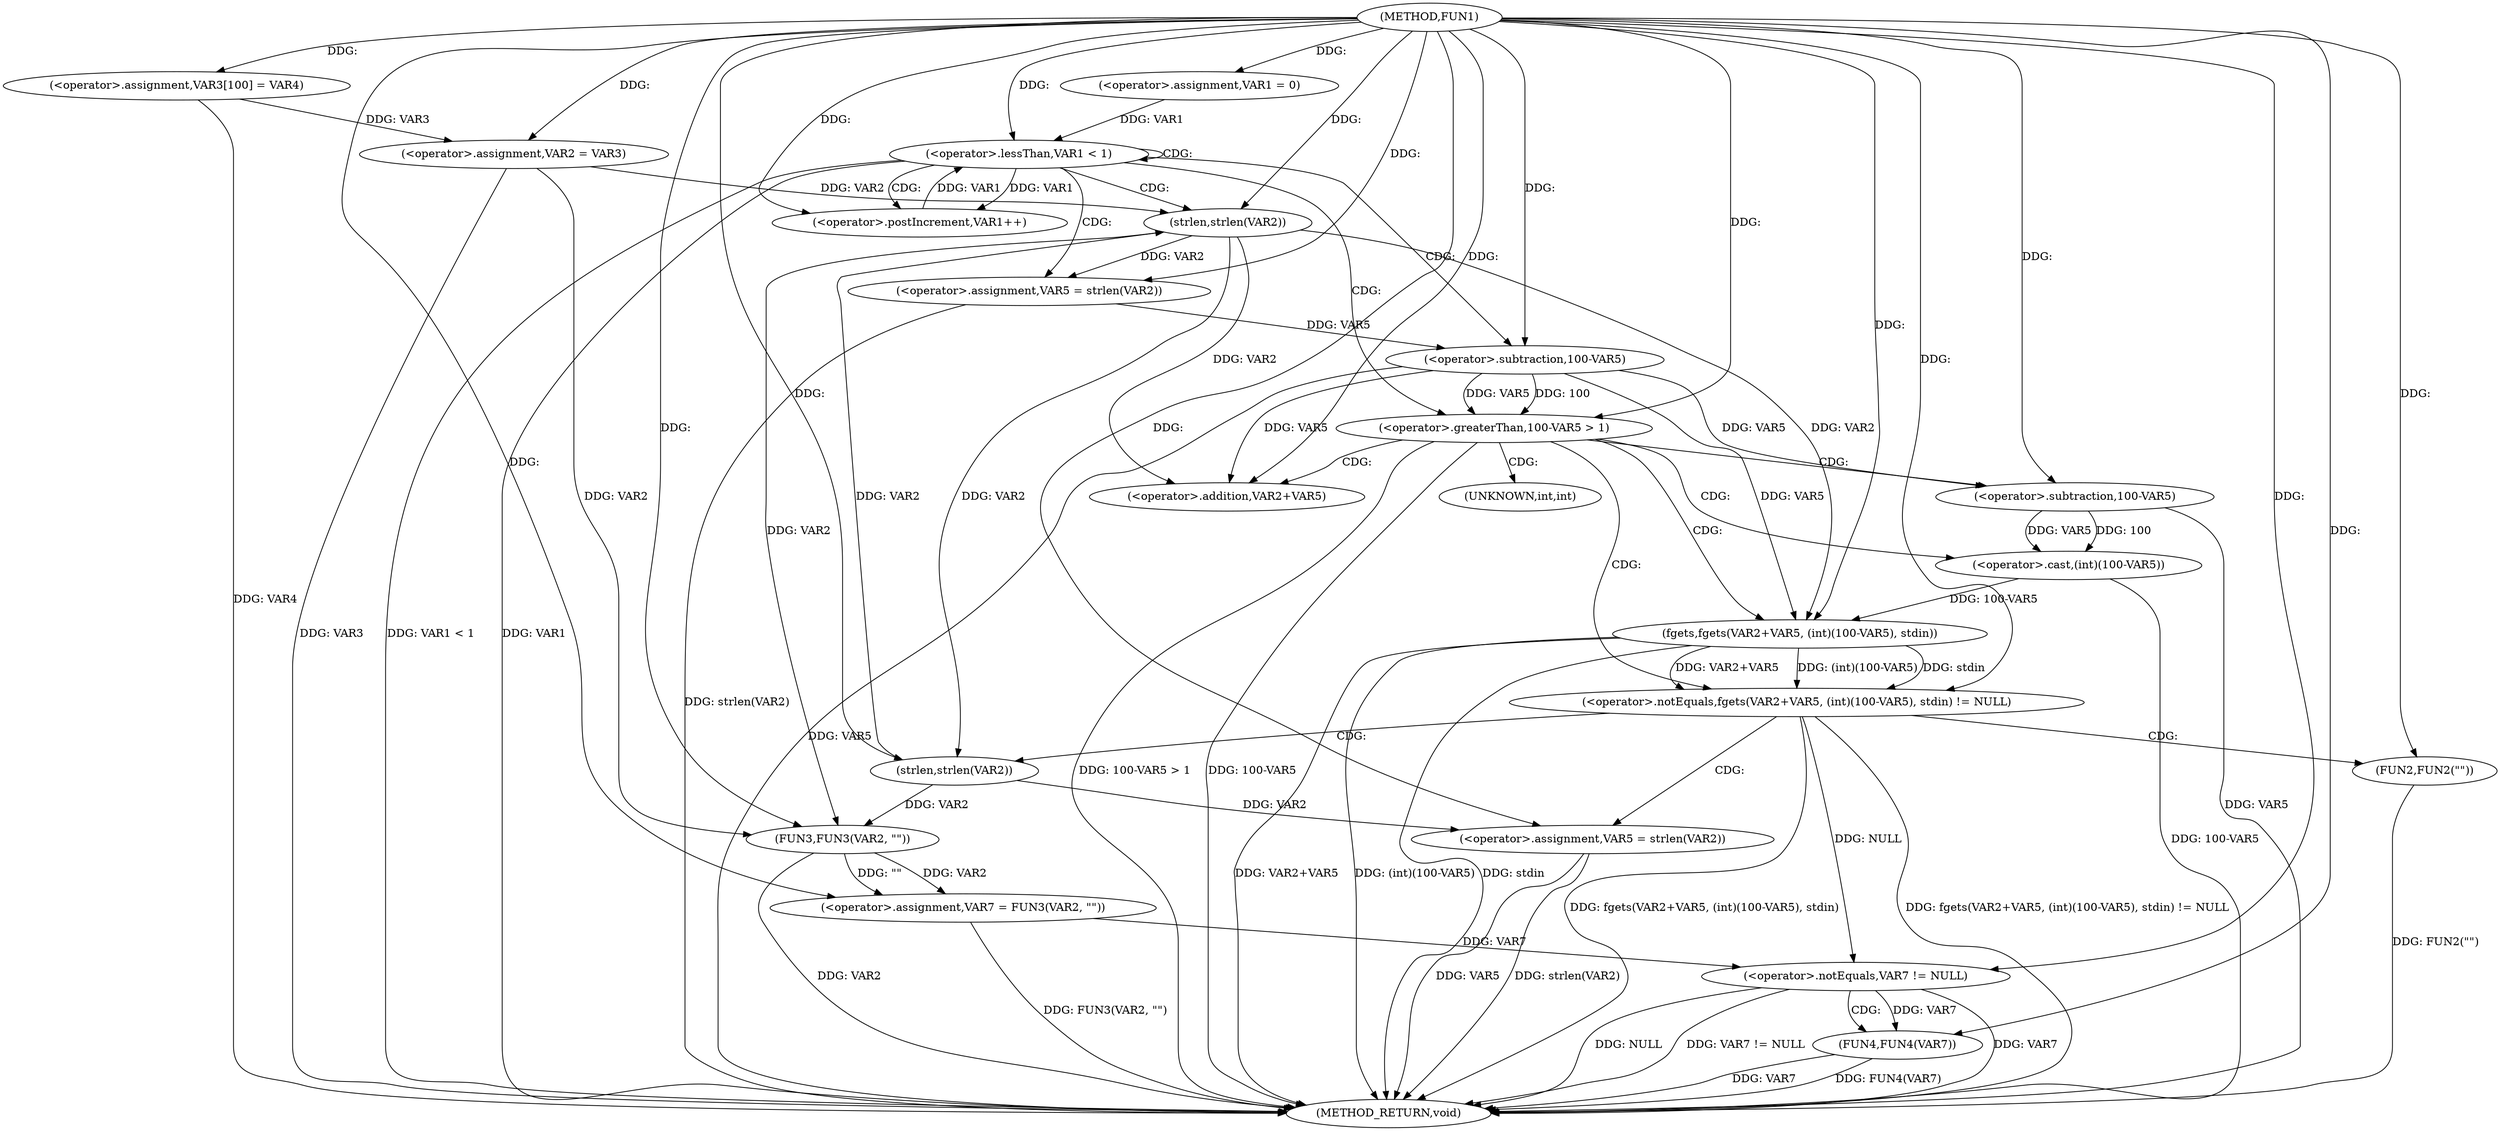 digraph FUN1 {  
"1000100" [label = "(METHOD,FUN1)" ]
"1000171" [label = "(METHOD_RETURN,void)" ]
"1000105" [label = "(<operator>.assignment,VAR3[100] = VAR4)" ]
"1000108" [label = "(<operator>.assignment,VAR2 = VAR3)" ]
"1000112" [label = "(<operator>.assignment,VAR1 = 0)" ]
"1000115" [label = "(<operator>.lessThan,VAR1 < 1)" ]
"1000118" [label = "(<operator>.postIncrement,VAR1++)" ]
"1000123" [label = "(<operator>.assignment,VAR5 = strlen(VAR2))" ]
"1000125" [label = "(strlen,strlen(VAR2))" ]
"1000128" [label = "(<operator>.greaterThan,100-VAR5 > 1)" ]
"1000129" [label = "(<operator>.subtraction,100-VAR5)" ]
"1000135" [label = "(<operator>.notEquals,fgets(VAR2+VAR5, (int)(100-VAR5), stdin) != NULL)" ]
"1000136" [label = "(fgets,fgets(VAR2+VAR5, (int)(100-VAR5), stdin))" ]
"1000137" [label = "(<operator>.addition,VAR2+VAR5)" ]
"1000140" [label = "(<operator>.cast,(int)(100-VAR5))" ]
"1000142" [label = "(<operator>.subtraction,100-VAR5)" ]
"1000148" [label = "(<operator>.assignment,VAR5 = strlen(VAR2))" ]
"1000150" [label = "(strlen,strlen(VAR2))" ]
"1000155" [label = "(FUN2,FUN2(\"\"))" ]
"1000159" [label = "(<operator>.assignment,VAR7 = FUN3(VAR2, \"\"))" ]
"1000161" [label = "(FUN3,FUN3(VAR2, \"\"))" ]
"1000165" [label = "(<operator>.notEquals,VAR7 != NULL)" ]
"1000169" [label = "(FUN4,FUN4(VAR7))" ]
"1000141" [label = "(UNKNOWN,int,int)" ]
  "1000140" -> "1000171"  [ label = "DDG: 100-VAR5"] 
  "1000123" -> "1000171"  [ label = "DDG: strlen(VAR2)"] 
  "1000105" -> "1000171"  [ label = "DDG: VAR4"] 
  "1000169" -> "1000171"  [ label = "DDG: FUN4(VAR7)"] 
  "1000115" -> "1000171"  [ label = "DDG: VAR1 < 1"] 
  "1000128" -> "1000171"  [ label = "DDG: 100-VAR5 > 1"] 
  "1000161" -> "1000171"  [ label = "DDG: VAR2"] 
  "1000136" -> "1000171"  [ label = "DDG: VAR2+VAR5"] 
  "1000165" -> "1000171"  [ label = "DDG: VAR7"] 
  "1000136" -> "1000171"  [ label = "DDG: (int)(100-VAR5)"] 
  "1000128" -> "1000171"  [ label = "DDG: 100-VAR5"] 
  "1000155" -> "1000171"  [ label = "DDG: FUN2(\"\")"] 
  "1000142" -> "1000171"  [ label = "DDG: VAR5"] 
  "1000165" -> "1000171"  [ label = "DDG: NULL"] 
  "1000148" -> "1000171"  [ label = "DDG: VAR5"] 
  "1000135" -> "1000171"  [ label = "DDG: fgets(VAR2+VAR5, (int)(100-VAR5), stdin) != NULL"] 
  "1000108" -> "1000171"  [ label = "DDG: VAR3"] 
  "1000135" -> "1000171"  [ label = "DDG: fgets(VAR2+VAR5, (int)(100-VAR5), stdin)"] 
  "1000136" -> "1000171"  [ label = "DDG: stdin"] 
  "1000169" -> "1000171"  [ label = "DDG: VAR7"] 
  "1000148" -> "1000171"  [ label = "DDG: strlen(VAR2)"] 
  "1000159" -> "1000171"  [ label = "DDG: FUN3(VAR2, \"\")"] 
  "1000115" -> "1000171"  [ label = "DDG: VAR1"] 
  "1000129" -> "1000171"  [ label = "DDG: VAR5"] 
  "1000165" -> "1000171"  [ label = "DDG: VAR7 != NULL"] 
  "1000100" -> "1000105"  [ label = "DDG: "] 
  "1000105" -> "1000108"  [ label = "DDG: VAR3"] 
  "1000100" -> "1000108"  [ label = "DDG: "] 
  "1000100" -> "1000112"  [ label = "DDG: "] 
  "1000112" -> "1000115"  [ label = "DDG: VAR1"] 
  "1000118" -> "1000115"  [ label = "DDG: VAR1"] 
  "1000100" -> "1000115"  [ label = "DDG: "] 
  "1000115" -> "1000118"  [ label = "DDG: VAR1"] 
  "1000100" -> "1000118"  [ label = "DDG: "] 
  "1000125" -> "1000123"  [ label = "DDG: VAR2"] 
  "1000100" -> "1000123"  [ label = "DDG: "] 
  "1000150" -> "1000125"  [ label = "DDG: VAR2"] 
  "1000108" -> "1000125"  [ label = "DDG: VAR2"] 
  "1000100" -> "1000125"  [ label = "DDG: "] 
  "1000129" -> "1000128"  [ label = "DDG: 100"] 
  "1000129" -> "1000128"  [ label = "DDG: VAR5"] 
  "1000100" -> "1000129"  [ label = "DDG: "] 
  "1000123" -> "1000129"  [ label = "DDG: VAR5"] 
  "1000100" -> "1000128"  [ label = "DDG: "] 
  "1000136" -> "1000135"  [ label = "DDG: VAR2+VAR5"] 
  "1000136" -> "1000135"  [ label = "DDG: (int)(100-VAR5)"] 
  "1000136" -> "1000135"  [ label = "DDG: stdin"] 
  "1000125" -> "1000136"  [ label = "DDG: VAR2"] 
  "1000100" -> "1000136"  [ label = "DDG: "] 
  "1000129" -> "1000136"  [ label = "DDG: VAR5"] 
  "1000125" -> "1000137"  [ label = "DDG: VAR2"] 
  "1000100" -> "1000137"  [ label = "DDG: "] 
  "1000129" -> "1000137"  [ label = "DDG: VAR5"] 
  "1000140" -> "1000136"  [ label = "DDG: 100-VAR5"] 
  "1000142" -> "1000140"  [ label = "DDG: 100"] 
  "1000142" -> "1000140"  [ label = "DDG: VAR5"] 
  "1000100" -> "1000142"  [ label = "DDG: "] 
  "1000129" -> "1000142"  [ label = "DDG: VAR5"] 
  "1000100" -> "1000135"  [ label = "DDG: "] 
  "1000150" -> "1000148"  [ label = "DDG: VAR2"] 
  "1000100" -> "1000148"  [ label = "DDG: "] 
  "1000100" -> "1000150"  [ label = "DDG: "] 
  "1000125" -> "1000150"  [ label = "DDG: VAR2"] 
  "1000100" -> "1000155"  [ label = "DDG: "] 
  "1000161" -> "1000159"  [ label = "DDG: VAR2"] 
  "1000161" -> "1000159"  [ label = "DDG: \"\""] 
  "1000100" -> "1000159"  [ label = "DDG: "] 
  "1000125" -> "1000161"  [ label = "DDG: VAR2"] 
  "1000150" -> "1000161"  [ label = "DDG: VAR2"] 
  "1000108" -> "1000161"  [ label = "DDG: VAR2"] 
  "1000100" -> "1000161"  [ label = "DDG: "] 
  "1000159" -> "1000165"  [ label = "DDG: VAR7"] 
  "1000100" -> "1000165"  [ label = "DDG: "] 
  "1000135" -> "1000165"  [ label = "DDG: NULL"] 
  "1000165" -> "1000169"  [ label = "DDG: VAR7"] 
  "1000100" -> "1000169"  [ label = "DDG: "] 
  "1000115" -> "1000125"  [ label = "CDG: "] 
  "1000115" -> "1000128"  [ label = "CDG: "] 
  "1000115" -> "1000129"  [ label = "CDG: "] 
  "1000115" -> "1000123"  [ label = "CDG: "] 
  "1000115" -> "1000115"  [ label = "CDG: "] 
  "1000115" -> "1000118"  [ label = "CDG: "] 
  "1000128" -> "1000142"  [ label = "CDG: "] 
  "1000128" -> "1000137"  [ label = "CDG: "] 
  "1000128" -> "1000141"  [ label = "CDG: "] 
  "1000128" -> "1000135"  [ label = "CDG: "] 
  "1000128" -> "1000136"  [ label = "CDG: "] 
  "1000128" -> "1000140"  [ label = "CDG: "] 
  "1000135" -> "1000155"  [ label = "CDG: "] 
  "1000135" -> "1000150"  [ label = "CDG: "] 
  "1000135" -> "1000148"  [ label = "CDG: "] 
  "1000165" -> "1000169"  [ label = "CDG: "] 
}
